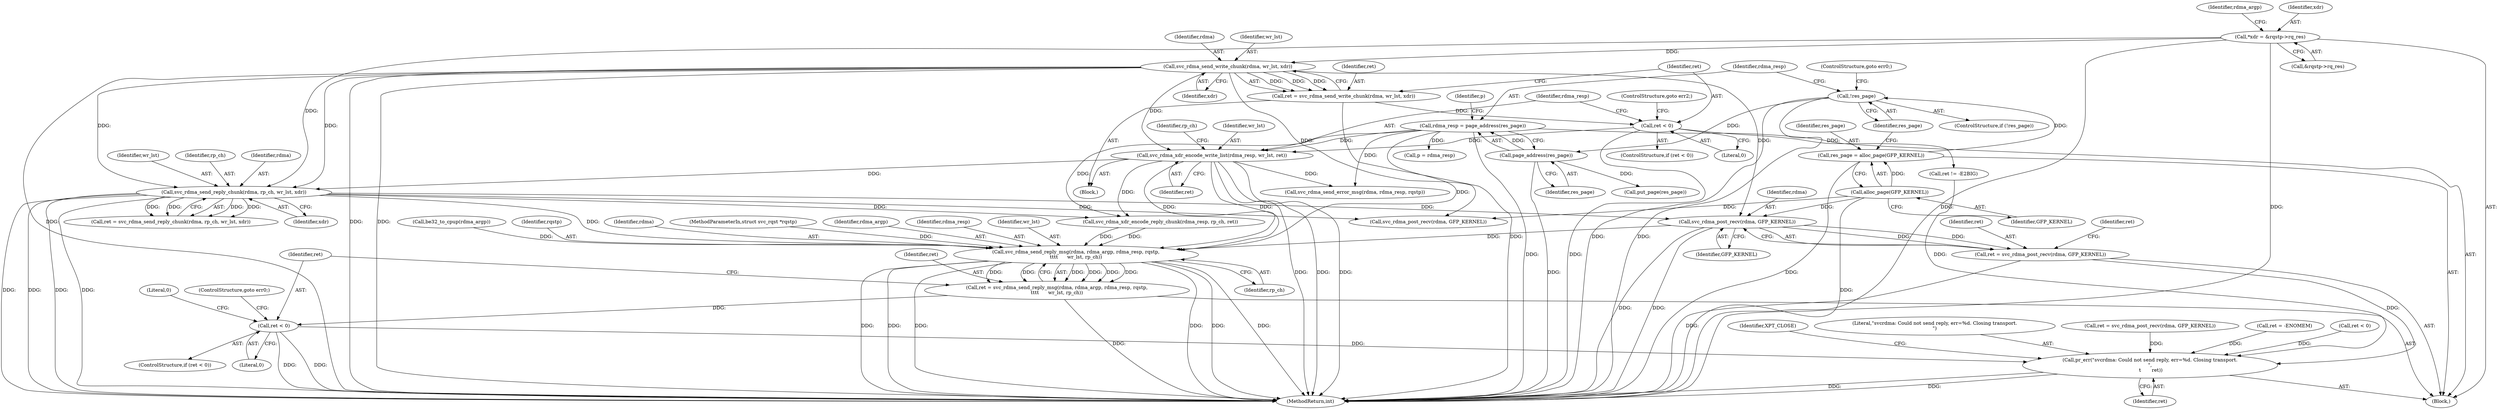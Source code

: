 digraph "0_linux_c70422f760c120480fee4de6c38804c72aa26bc1_40@API" {
"1000246" [label="(Call,svc_rdma_post_recv(rdma, GFP_KERNEL))"];
"1000230" [label="(Call,svc_rdma_send_reply_chunk(rdma, rp_ch, wr_lst, xdr))"];
"1000212" [label="(Call,svc_rdma_send_write_chunk(rdma, wr_lst, xdr))"];
"1000119" [label="(Call,*xdr = &rqstp->rq_res)"];
"1000221" [label="(Call,svc_rdma_xdr_encode_write_list(rdma_resp, wr_lst, ret))"];
"1000157" [label="(Call,rdma_resp = page_address(res_page))"];
"1000159" [label="(Call,page_address(res_page))"];
"1000154" [label="(Call,!res_page)"];
"1000149" [label="(Call,res_page = alloc_page(GFP_KERNEL))"];
"1000151" [label="(Call,alloc_page(GFP_KERNEL))"];
"1000217" [label="(Call,ret < 0)"];
"1000210" [label="(Call,ret = svc_rdma_send_write_chunk(rdma, wr_lst, xdr))"];
"1000244" [label="(Call,ret = svc_rdma_post_recv(rdma, GFP_KERNEL))"];
"1000300" [label="(Call,pr_err(\"svcrdma: Could not send reply, err=%d. Closing transport.\n\",\n \t       ret))"];
"1000254" [label="(Call,svc_rdma_send_reply_msg(rdma, rdma_argp, rdma_resp, rqstp,\n\t\t\t\t      wr_lst, rp_ch))"];
"1000252" [label="(Call,ret = svc_rdma_send_reply_msg(rdma, rdma_argp, rdma_resp, rqstp,\n\t\t\t\t      wr_lst, rp_ch))"];
"1000262" [label="(Call,ret < 0)"];
"1000154" [label="(Call,!res_page)"];
"1000128" [label="(Identifier,rdma_argp)"];
"1000220" [label="(ControlStructure,goto err2;)"];
"1000260" [label="(Identifier,rp_ch)"];
"1000228" [label="(Call,ret = svc_rdma_send_reply_chunk(rdma, rp_ch, wr_lst, xdr))"];
"1000246" [label="(Call,svc_rdma_post_recv(rdma, GFP_KERNEL))"];
"1000254" [label="(Call,svc_rdma_send_reply_msg(rdma, rdma_argp, rdma_resp, rqstp,\n\t\t\t\t      wr_lst, rp_ch))"];
"1000217" [label="(Call,ret < 0)"];
"1000234" [label="(Identifier,xdr)"];
"1000245" [label="(Identifier,ret)"];
"1000261" [label="(ControlStructure,if (ret < 0))"];
"1000119" [label="(Call,*xdr = &rqstp->rq_res)"];
"1000149" [label="(Call,res_page = alloc_page(GFP_KERNEL))"];
"1000275" [label="(Call,ret = svc_rdma_post_recv(rdma, GFP_KERNEL))"];
"1000256" [label="(Identifier,rdma_argp)"];
"1000253" [label="(Identifier,ret)"];
"1000155" [label="(Identifier,res_page)"];
"1000216" [label="(ControlStructure,if (ret < 0))"];
"1000302" [label="(Identifier,ret)"];
"1000211" [label="(Identifier,ret)"];
"1000224" [label="(Identifier,ret)"];
"1000226" [label="(Identifier,rp_ch)"];
"1000120" [label="(Identifier,xdr)"];
"1000218" [label="(Identifier,ret)"];
"1000301" [label="(Literal,\"svcrdma: Could not send reply, err=%d. Closing transport.\n\")"];
"1000233" [label="(Identifier,wr_lst)"];
"1000270" [label="(Call,ret != -E2BIG)"];
"1000152" [label="(Identifier,GFP_KERNEL)"];
"1000277" [label="(Call,svc_rdma_post_recv(rdma, GFP_KERNEL))"];
"1000159" [label="(Call,page_address(res_page))"];
"1000257" [label="(Identifier,rdma_resp)"];
"1000209" [label="(Block,)"];
"1000162" [label="(Identifier,p)"];
"1000145" [label="(Call,ret = -ENOMEM)"];
"1000252" [label="(Call,ret = svc_rdma_send_reply_msg(rdma, rdma_argp, rdma_resp, rqstp,\n\t\t\t\t      wr_lst, rp_ch))"];
"1000259" [label="(Identifier,wr_lst)"];
"1000265" [label="(ControlStructure,goto err0;)"];
"1000213" [label="(Identifier,rdma)"];
"1000240" [label="(Call,svc_rdma_xdr_encode_reply_chunk(rdma_resp, rp_ch, ret))"];
"1000161" [label="(Call,p = rdma_resp)"];
"1000219" [label="(Literal,0)"];
"1000244" [label="(Call,ret = svc_rdma_post_recv(rdma, GFP_KERNEL))"];
"1000151" [label="(Call,alloc_page(GFP_KERNEL))"];
"1000262" [label="(Call,ret < 0)"];
"1000267" [label="(Literal,0)"];
"1000285" [label="(Call,svc_rdma_send_error_msg(rdma, rdma_resp, rqstp))"];
"1000153" [label="(ControlStructure,if (!res_page))"];
"1000250" [label="(Identifier,ret)"];
"1000150" [label="(Identifier,res_page)"];
"1000248" [label="(Identifier,GFP_KERNEL)"];
"1000160" [label="(Identifier,res_page)"];
"1000290" [label="(Call,ret < 0)"];
"1000143" [label="(Call,be32_to_cpup(rdma_argp))"];
"1000232" [label="(Identifier,rp_ch)"];
"1000264" [label="(Literal,0)"];
"1000258" [label="(Identifier,rqstp)"];
"1000222" [label="(Identifier,rdma_resp)"];
"1000212" [label="(Call,svc_rdma_send_write_chunk(rdma, wr_lst, xdr))"];
"1000221" [label="(Call,svc_rdma_xdr_encode_write_list(rdma_resp, wr_lst, ret))"];
"1000215" [label="(Identifier,xdr)"];
"1000231" [label="(Identifier,rdma)"];
"1000255" [label="(Identifier,rdma)"];
"1000121" [label="(Call,&rqstp->rq_res)"];
"1000156" [label="(ControlStructure,goto err0;)"];
"1000106" [label="(Block,)"];
"1000230" [label="(Call,svc_rdma_send_reply_chunk(rdma, rp_ch, wr_lst, xdr))"];
"1000304" [label="(Identifier,XPT_CLOSE)"];
"1000105" [label="(MethodParameterIn,struct svc_rqst *rqstp)"];
"1000247" [label="(Identifier,rdma)"];
"1000158" [label="(Identifier,rdma_resp)"];
"1000263" [label="(Identifier,ret)"];
"1000223" [label="(Identifier,wr_lst)"];
"1000210" [label="(Call,ret = svc_rdma_send_write_chunk(rdma, wr_lst, xdr))"];
"1000297" [label="(Call,put_page(res_page))"];
"1000214" [label="(Identifier,wr_lst)"];
"1000157" [label="(Call,rdma_resp = page_address(res_page))"];
"1000312" [label="(MethodReturn,int)"];
"1000300" [label="(Call,pr_err(\"svcrdma: Could not send reply, err=%d. Closing transport.\n\",\n \t       ret))"];
"1000246" -> "1000244"  [label="AST: "];
"1000246" -> "1000248"  [label="CFG: "];
"1000247" -> "1000246"  [label="AST: "];
"1000248" -> "1000246"  [label="AST: "];
"1000244" -> "1000246"  [label="CFG: "];
"1000246" -> "1000312"  [label="DDG: "];
"1000246" -> "1000312"  [label="DDG: "];
"1000246" -> "1000244"  [label="DDG: "];
"1000246" -> "1000244"  [label="DDG: "];
"1000230" -> "1000246"  [label="DDG: "];
"1000212" -> "1000246"  [label="DDG: "];
"1000151" -> "1000246"  [label="DDG: "];
"1000246" -> "1000254"  [label="DDG: "];
"1000230" -> "1000228"  [label="AST: "];
"1000230" -> "1000234"  [label="CFG: "];
"1000231" -> "1000230"  [label="AST: "];
"1000232" -> "1000230"  [label="AST: "];
"1000233" -> "1000230"  [label="AST: "];
"1000234" -> "1000230"  [label="AST: "];
"1000228" -> "1000230"  [label="CFG: "];
"1000230" -> "1000312"  [label="DDG: "];
"1000230" -> "1000312"  [label="DDG: "];
"1000230" -> "1000312"  [label="DDG: "];
"1000230" -> "1000312"  [label="DDG: "];
"1000230" -> "1000228"  [label="DDG: "];
"1000230" -> "1000228"  [label="DDG: "];
"1000230" -> "1000228"  [label="DDG: "];
"1000230" -> "1000228"  [label="DDG: "];
"1000212" -> "1000230"  [label="DDG: "];
"1000212" -> "1000230"  [label="DDG: "];
"1000221" -> "1000230"  [label="DDG: "];
"1000119" -> "1000230"  [label="DDG: "];
"1000230" -> "1000240"  [label="DDG: "];
"1000230" -> "1000254"  [label="DDG: "];
"1000230" -> "1000277"  [label="DDG: "];
"1000212" -> "1000210"  [label="AST: "];
"1000212" -> "1000215"  [label="CFG: "];
"1000213" -> "1000212"  [label="AST: "];
"1000214" -> "1000212"  [label="AST: "];
"1000215" -> "1000212"  [label="AST: "];
"1000210" -> "1000212"  [label="CFG: "];
"1000212" -> "1000312"  [label="DDG: "];
"1000212" -> "1000312"  [label="DDG: "];
"1000212" -> "1000312"  [label="DDG: "];
"1000212" -> "1000210"  [label="DDG: "];
"1000212" -> "1000210"  [label="DDG: "];
"1000212" -> "1000210"  [label="DDG: "];
"1000119" -> "1000212"  [label="DDG: "];
"1000212" -> "1000221"  [label="DDG: "];
"1000212" -> "1000277"  [label="DDG: "];
"1000119" -> "1000106"  [label="AST: "];
"1000119" -> "1000121"  [label="CFG: "];
"1000120" -> "1000119"  [label="AST: "];
"1000121" -> "1000119"  [label="AST: "];
"1000128" -> "1000119"  [label="CFG: "];
"1000119" -> "1000312"  [label="DDG: "];
"1000119" -> "1000312"  [label="DDG: "];
"1000221" -> "1000209"  [label="AST: "];
"1000221" -> "1000224"  [label="CFG: "];
"1000222" -> "1000221"  [label="AST: "];
"1000223" -> "1000221"  [label="AST: "];
"1000224" -> "1000221"  [label="AST: "];
"1000226" -> "1000221"  [label="CFG: "];
"1000221" -> "1000312"  [label="DDG: "];
"1000221" -> "1000312"  [label="DDG: "];
"1000221" -> "1000312"  [label="DDG: "];
"1000157" -> "1000221"  [label="DDG: "];
"1000217" -> "1000221"  [label="DDG: "];
"1000221" -> "1000240"  [label="DDG: "];
"1000221" -> "1000254"  [label="DDG: "];
"1000221" -> "1000254"  [label="DDG: "];
"1000221" -> "1000285"  [label="DDG: "];
"1000157" -> "1000106"  [label="AST: "];
"1000157" -> "1000159"  [label="CFG: "];
"1000158" -> "1000157"  [label="AST: "];
"1000159" -> "1000157"  [label="AST: "];
"1000162" -> "1000157"  [label="CFG: "];
"1000157" -> "1000312"  [label="DDG: "];
"1000159" -> "1000157"  [label="DDG: "];
"1000157" -> "1000161"  [label="DDG: "];
"1000157" -> "1000240"  [label="DDG: "];
"1000157" -> "1000254"  [label="DDG: "];
"1000157" -> "1000285"  [label="DDG: "];
"1000159" -> "1000160"  [label="CFG: "];
"1000160" -> "1000159"  [label="AST: "];
"1000159" -> "1000312"  [label="DDG: "];
"1000154" -> "1000159"  [label="DDG: "];
"1000159" -> "1000297"  [label="DDG: "];
"1000154" -> "1000153"  [label="AST: "];
"1000154" -> "1000155"  [label="CFG: "];
"1000155" -> "1000154"  [label="AST: "];
"1000156" -> "1000154"  [label="CFG: "];
"1000158" -> "1000154"  [label="CFG: "];
"1000154" -> "1000312"  [label="DDG: "];
"1000154" -> "1000312"  [label="DDG: "];
"1000149" -> "1000154"  [label="DDG: "];
"1000149" -> "1000106"  [label="AST: "];
"1000149" -> "1000151"  [label="CFG: "];
"1000150" -> "1000149"  [label="AST: "];
"1000151" -> "1000149"  [label="AST: "];
"1000155" -> "1000149"  [label="CFG: "];
"1000149" -> "1000312"  [label="DDG: "];
"1000151" -> "1000149"  [label="DDG: "];
"1000151" -> "1000152"  [label="CFG: "];
"1000152" -> "1000151"  [label="AST: "];
"1000151" -> "1000312"  [label="DDG: "];
"1000151" -> "1000277"  [label="DDG: "];
"1000217" -> "1000216"  [label="AST: "];
"1000217" -> "1000219"  [label="CFG: "];
"1000218" -> "1000217"  [label="AST: "];
"1000219" -> "1000217"  [label="AST: "];
"1000220" -> "1000217"  [label="CFG: "];
"1000222" -> "1000217"  [label="CFG: "];
"1000217" -> "1000312"  [label="DDG: "];
"1000210" -> "1000217"  [label="DDG: "];
"1000217" -> "1000270"  [label="DDG: "];
"1000210" -> "1000209"  [label="AST: "];
"1000211" -> "1000210"  [label="AST: "];
"1000218" -> "1000210"  [label="CFG: "];
"1000210" -> "1000312"  [label="DDG: "];
"1000244" -> "1000106"  [label="AST: "];
"1000245" -> "1000244"  [label="AST: "];
"1000250" -> "1000244"  [label="CFG: "];
"1000244" -> "1000312"  [label="DDG: "];
"1000244" -> "1000300"  [label="DDG: "];
"1000300" -> "1000106"  [label="AST: "];
"1000300" -> "1000302"  [label="CFG: "];
"1000301" -> "1000300"  [label="AST: "];
"1000302" -> "1000300"  [label="AST: "];
"1000304" -> "1000300"  [label="CFG: "];
"1000300" -> "1000312"  [label="DDG: "];
"1000300" -> "1000312"  [label="DDG: "];
"1000290" -> "1000300"  [label="DDG: "];
"1000262" -> "1000300"  [label="DDG: "];
"1000275" -> "1000300"  [label="DDG: "];
"1000145" -> "1000300"  [label="DDG: "];
"1000270" -> "1000300"  [label="DDG: "];
"1000254" -> "1000252"  [label="AST: "];
"1000254" -> "1000260"  [label="CFG: "];
"1000255" -> "1000254"  [label="AST: "];
"1000256" -> "1000254"  [label="AST: "];
"1000257" -> "1000254"  [label="AST: "];
"1000258" -> "1000254"  [label="AST: "];
"1000259" -> "1000254"  [label="AST: "];
"1000260" -> "1000254"  [label="AST: "];
"1000252" -> "1000254"  [label="CFG: "];
"1000254" -> "1000312"  [label="DDG: "];
"1000254" -> "1000312"  [label="DDG: "];
"1000254" -> "1000312"  [label="DDG: "];
"1000254" -> "1000312"  [label="DDG: "];
"1000254" -> "1000312"  [label="DDG: "];
"1000254" -> "1000312"  [label="DDG: "];
"1000254" -> "1000252"  [label="DDG: "];
"1000254" -> "1000252"  [label="DDG: "];
"1000254" -> "1000252"  [label="DDG: "];
"1000254" -> "1000252"  [label="DDG: "];
"1000254" -> "1000252"  [label="DDG: "];
"1000254" -> "1000252"  [label="DDG: "];
"1000143" -> "1000254"  [label="DDG: "];
"1000240" -> "1000254"  [label="DDG: "];
"1000240" -> "1000254"  [label="DDG: "];
"1000105" -> "1000254"  [label="DDG: "];
"1000252" -> "1000106"  [label="AST: "];
"1000253" -> "1000252"  [label="AST: "];
"1000263" -> "1000252"  [label="CFG: "];
"1000252" -> "1000312"  [label="DDG: "];
"1000252" -> "1000262"  [label="DDG: "];
"1000262" -> "1000261"  [label="AST: "];
"1000262" -> "1000264"  [label="CFG: "];
"1000263" -> "1000262"  [label="AST: "];
"1000264" -> "1000262"  [label="AST: "];
"1000265" -> "1000262"  [label="CFG: "];
"1000267" -> "1000262"  [label="CFG: "];
"1000262" -> "1000312"  [label="DDG: "];
"1000262" -> "1000312"  [label="DDG: "];
}
